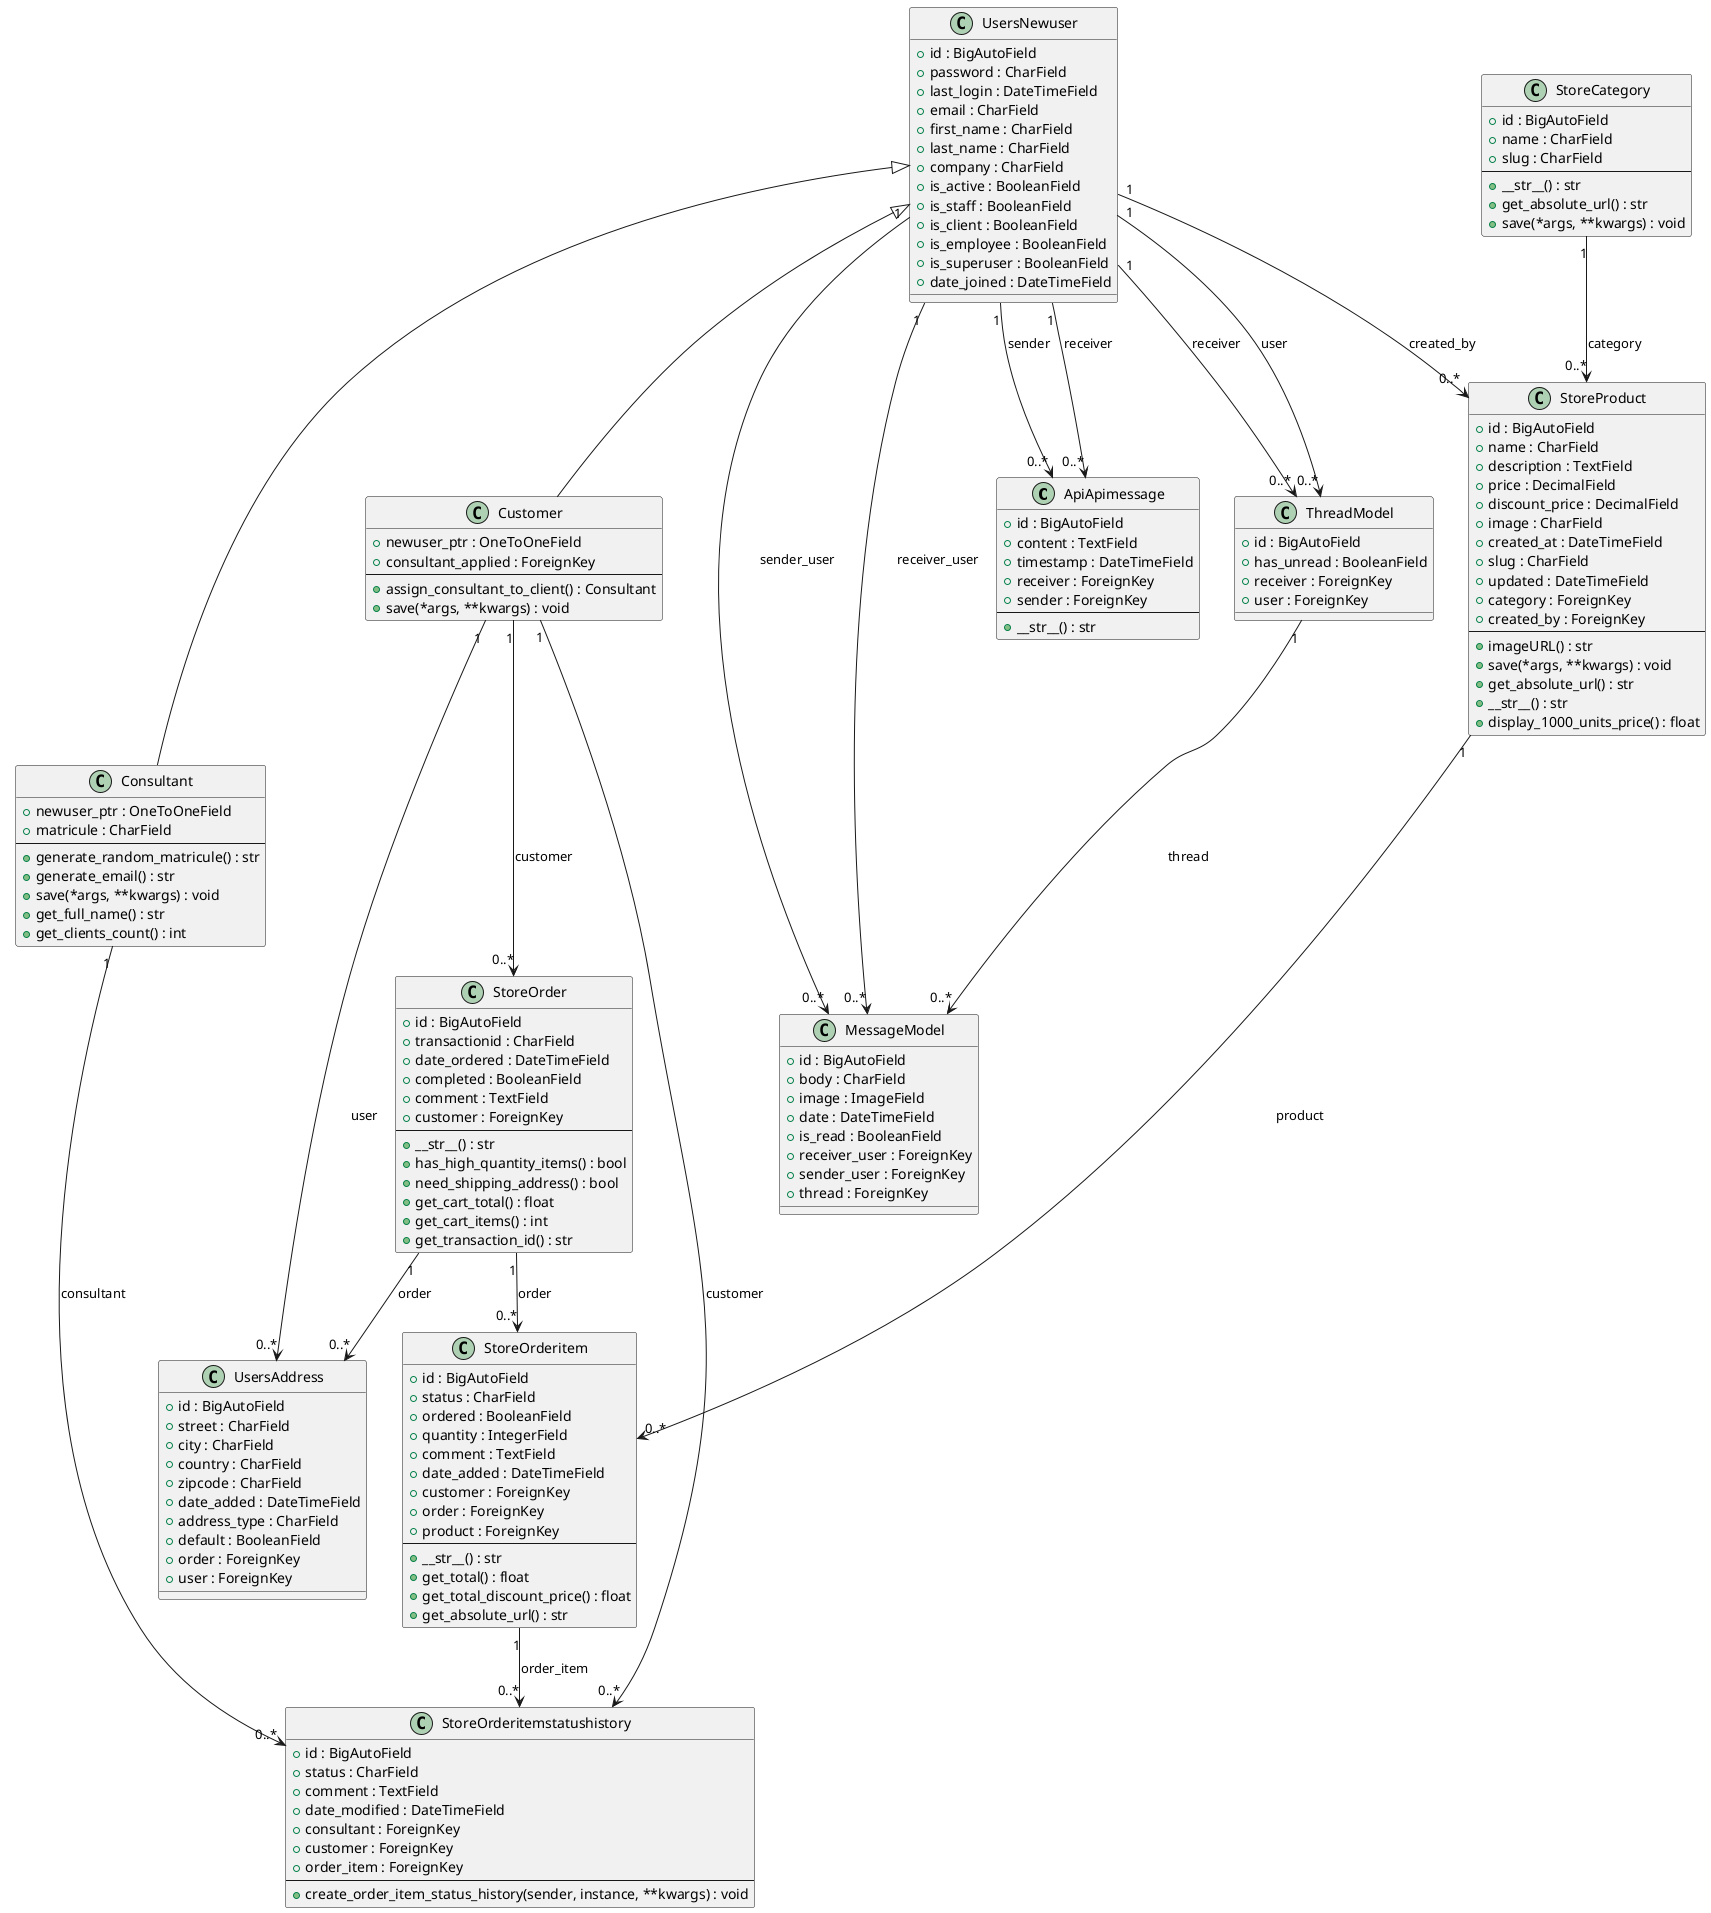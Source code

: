 @startuml

class ApiApimessage {
    +id : BigAutoField
    +content : TextField
    +timestamp : DateTimeField
    +receiver : ForeignKey
    +sender : ForeignKey
    --
    +__str__() : str
}

class Consultant {
    +newuser_ptr : OneToOneField
    +matricule : CharField
    --
    +generate_random_matricule() : str
    +generate_email() : str
    +save(*args, **kwargs) : void
    +get_full_name() : str
    +get_clients_count() : int
}

class Customer {
    +newuser_ptr : OneToOneField
    +consultant_applied : ForeignKey
    --
    +assign_consultant_to_client() : Consultant
    +save(*args, **kwargs) : void
}

class MessageModel {
    +id : BigAutoField
    +body : CharField
    +image : ImageField
    +date : DateTimeField
    +is_read : BooleanField
    +receiver_user : ForeignKey
    +sender_user : ForeignKey
    +thread : ForeignKey
}

class ThreadModel {
    +id : BigAutoField
    +has_unread : BooleanField
    +receiver : ForeignKey
    +user : ForeignKey
}

class StoreCategory {
    +id : BigAutoField
    +name : CharField
    +slug : CharField
    --
    +__str__() : str
    +get_absolute_url() : str
    +save(*args, **kwargs) : void
}

class StoreOrder {
    +id : BigAutoField
    +transactionid : CharField
    +date_ordered : DateTimeField
    +completed : BooleanField
    +comment : TextField
    +customer : ForeignKey
    --
    +__str__() : str
    +has_high_quantity_items() : bool
    +need_shipping_address() : bool
    +get_cart_total() : float
    +get_cart_items() : int
    +get_transaction_id() : str
}

class StoreOrderitem {
    +id : BigAutoField
    +status : CharField
    +ordered : BooleanField
    +quantity : IntegerField
    +comment : TextField
    +date_added : DateTimeField
    +customer : ForeignKey
    +order : ForeignKey
    +product : ForeignKey
    --
    +__str__() : str
    +get_total() : float
    +get_total_discount_price() : float
    +get_absolute_url() : str
}

class StoreOrderitemstatushistory {
    +id : BigAutoField
    +status : CharField
    +comment : TextField
    +date_modified : DateTimeField
    +consultant : ForeignKey
    +customer : ForeignKey
    +order_item : ForeignKey
    --
    +create_order_item_status_history(sender, instance, **kwargs) : void
}

class StoreProduct {
    +id : BigAutoField
    +name : CharField
    +description : TextField
    +price : DecimalField
    +discount_price : DecimalField
    +image : CharField
    +created_at : DateTimeField
    +slug : CharField
    +updated : DateTimeField
    +category : ForeignKey
    +created_by : ForeignKey
    --
    +imageURL() : str
    +save(*args, **kwargs) : void
    +get_absolute_url() : str
    +__str__() : str
    +display_1000_units_price() : float
}

class UsersAddress {
    +id : BigAutoField
    +street : CharField
    +city : CharField
    +country : CharField
    +zipcode : CharField
    +date_added : DateTimeField
    +address_type : CharField
    +default : BooleanField
    +order : ForeignKey
    +user : ForeignKey
}

class UsersNewuser {
    +id : BigAutoField
    +password : CharField
    +last_login : DateTimeField
    +email : CharField
    +first_name : CharField
    +last_name : CharField
    +company : CharField
    +is_active : BooleanField
    +is_staff : BooleanField
    +is_client : BooleanField
    +is_employee : BooleanField
    +is_superuser : BooleanField
    +date_joined : DateTimeField
}

' Relations

UsersNewuser <|-- Consultant
UsersNewuser <|-- Customer
UsersNewuser "1" --> "0..*" ApiApimessage : receiver
UsersNewuser "1" --> "0..*" ApiApimessage : sender
ThreadModel "1" --> "0..*" MessageModel : thread
UsersNewuser "1" --> "0..*" ThreadModel : receiver
UsersNewuser "1" --> "0..*" ThreadModel : user
UsersNewuser "1" --> "0..*" MessageModel : sender_user
UsersNewuser "1" --> "0..*" MessageModel : receiver_user
Customer "1" --> "0..*" StoreOrder : customer
StoreOrder "1" --> "0..*" StoreOrderitem : order
StoreProduct "1" --> "0..*" StoreOrderitem : product
Consultant "1" --> "0..*" StoreOrderitemstatushistory : consultant
Customer "1" --> "0..*" StoreOrderitemstatushistory : customer
StoreOrderitem "1" --> "0..*" StoreOrderitemstatushistory : order_item
StoreCategory "1" --> "0..*" StoreProduct : category
UsersNewuser "1" --> "0..*" StoreProduct : created_by
StoreOrder "1" --> "0..*" UsersAddress : order
Customer "1" --> "0..*" UsersAddress : user

@enduml
